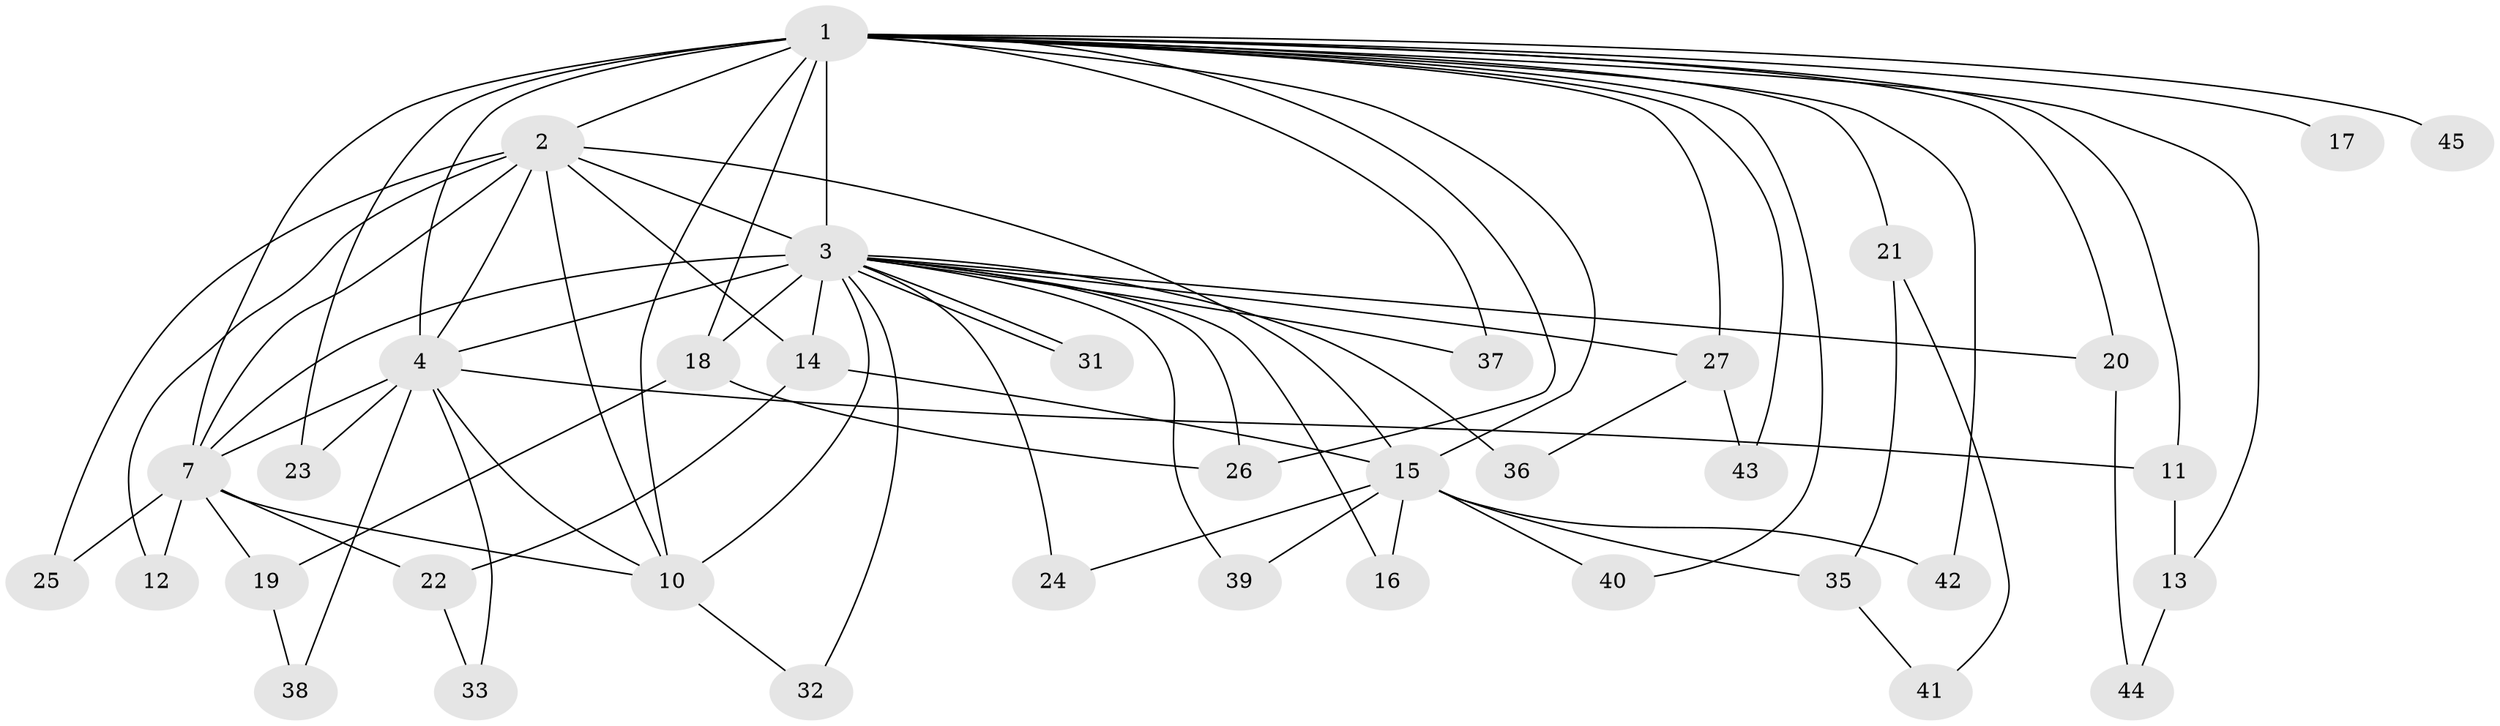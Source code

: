 // original degree distribution, {14: 0.031746031746031744, 17: 0.015873015873015872, 20: 0.031746031746031744, 21: 0.031746031746031744, 16: 0.015873015873015872, 9: 0.031746031746031744, 13: 0.015873015873015872, 3: 0.20634920634920634, 2: 0.5396825396825397, 5: 0.015873015873015872, 4: 0.06349206349206349}
// Generated by graph-tools (version 1.1) at 2025/17/03/04/25 18:17:36]
// undirected, 37 vertices, 76 edges
graph export_dot {
graph [start="1"]
  node [color=gray90,style=filled];
  1 [super="+9+5"];
  2 [super="+28+55+30"];
  3 [super="+6"];
  4;
  7 [super="+53"];
  10 [super="+60"];
  11;
  12;
  13;
  14;
  15;
  16;
  17;
  18;
  19;
  20;
  21;
  22;
  23;
  24;
  25;
  26;
  27;
  31;
  32;
  33;
  35;
  36;
  37;
  38;
  39;
  40;
  41;
  42;
  43;
  44;
  45 [super="+61"];
  1 -- 2 [weight=6];
  1 -- 3 [weight=13];
  1 -- 4 [weight=5];
  1 -- 7 [weight=5];
  1 -- 10 [weight=4];
  1 -- 11;
  1 -- 17 [weight=2];
  1 -- 37;
  1 -- 45 [weight=2];
  1 -- 13;
  1 -- 15;
  1 -- 18;
  1 -- 20;
  1 -- 21 [weight=2];
  1 -- 23;
  1 -- 26;
  1 -- 27;
  1 -- 40;
  1 -- 42 [weight=2];
  1 -- 43;
  2 -- 3 [weight=4];
  2 -- 4;
  2 -- 7;
  2 -- 10 [weight=3];
  2 -- 12;
  2 -- 25;
  2 -- 14;
  2 -- 15;
  3 -- 4 [weight=2];
  3 -- 7 [weight=3];
  3 -- 10 [weight=3];
  3 -- 20;
  3 -- 24;
  3 -- 27;
  3 -- 31;
  3 -- 31;
  3 -- 32;
  3 -- 36 [weight=2];
  3 -- 39;
  3 -- 37;
  3 -- 14;
  3 -- 16;
  3 -- 18;
  3 -- 26;
  4 -- 7;
  4 -- 10;
  4 -- 11;
  4 -- 23;
  4 -- 33;
  4 -- 38;
  7 -- 10;
  7 -- 12;
  7 -- 19 [weight=2];
  7 -- 22;
  7 -- 25;
  10 -- 32;
  11 -- 13;
  13 -- 44;
  14 -- 15;
  14 -- 22;
  15 -- 16;
  15 -- 24;
  15 -- 35;
  15 -- 39;
  15 -- 40;
  15 -- 42;
  18 -- 19;
  18 -- 26;
  19 -- 38;
  20 -- 44;
  21 -- 35;
  21 -- 41;
  22 -- 33;
  27 -- 36;
  27 -- 43;
  35 -- 41;
}

